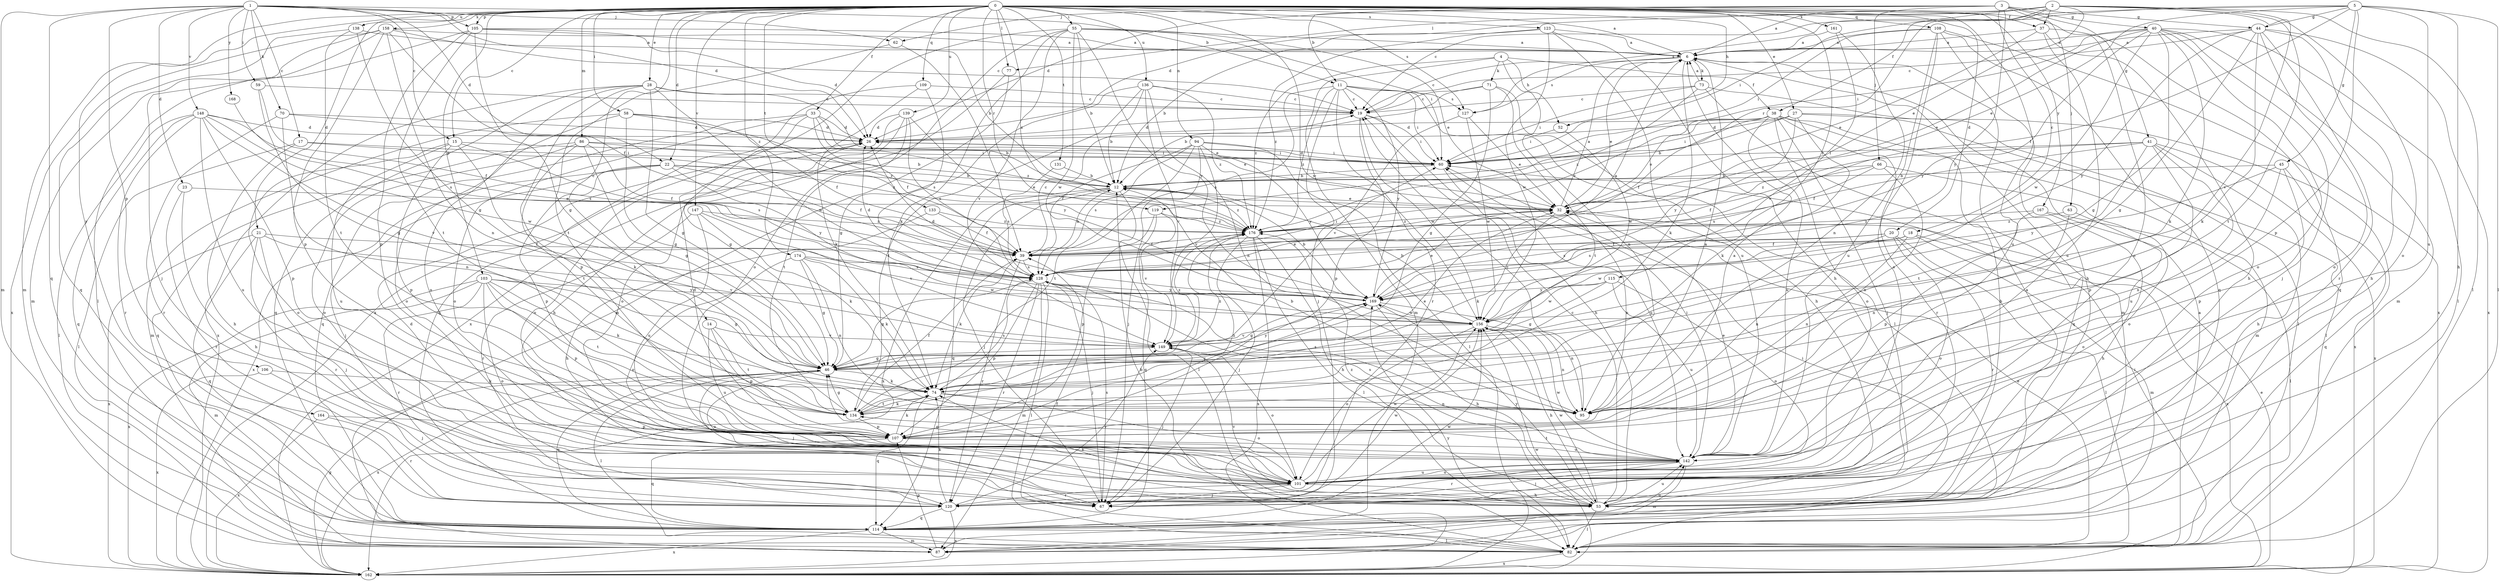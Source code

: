strict digraph  {
0;
1;
2;
3;
4;
5;
6;
11;
12;
14;
15;
17;
18;
19;
20;
21;
22;
23;
26;
27;
28;
32;
33;
37;
38;
39;
40;
41;
44;
45;
46;
52;
53;
55;
58;
59;
60;
62;
63;
66;
67;
70;
71;
73;
74;
77;
82;
86;
87;
94;
95;
101;
103;
105;
106;
107;
108;
109;
114;
115;
119;
120;
123;
127;
128;
131;
133;
134;
136;
138;
139;
142;
147;
148;
149;
156;
158;
161;
162;
164;
167;
168;
169;
174;
176;
0 -> 6  [label=a];
0 -> 14  [label=c];
0 -> 15  [label=c];
0 -> 20  [label=d];
0 -> 21  [label=d];
0 -> 22  [label=d];
0 -> 27  [label=e];
0 -> 28  [label=e];
0 -> 33  [label=f];
0 -> 37  [label=f];
0 -> 52  [label=h];
0 -> 55  [label=i];
0 -> 58  [label=i];
0 -> 77  [label=l];
0 -> 86  [label=m];
0 -> 87  [label=m];
0 -> 94  [label=n];
0 -> 101  [label=o];
0 -> 103  [label=p];
0 -> 105  [label=p];
0 -> 108  [label=q];
0 -> 109  [label=q];
0 -> 115  [label=r];
0 -> 119  [label=r];
0 -> 123  [label=s];
0 -> 127  [label=s];
0 -> 131  [label=t];
0 -> 133  [label=t];
0 -> 136  [label=u];
0 -> 138  [label=u];
0 -> 139  [label=u];
0 -> 142  [label=u];
0 -> 147  [label=v];
0 -> 156  [label=w];
0 -> 158  [label=x];
0 -> 161  [label=x];
0 -> 164  [label=y];
0 -> 167  [label=y];
0 -> 174  [label=z];
0 -> 176  [label=z];
1 -> 11  [label=b];
1 -> 15  [label=c];
1 -> 17  [label=c];
1 -> 22  [label=d];
1 -> 23  [label=d];
1 -> 26  [label=d];
1 -> 59  [label=i];
1 -> 62  [label=j];
1 -> 70  [label=k];
1 -> 87  [label=m];
1 -> 105  [label=p];
1 -> 106  [label=p];
1 -> 114  [label=q];
1 -> 148  [label=v];
1 -> 168  [label=y];
2 -> 6  [label=a];
2 -> 26  [label=d];
2 -> 32  [label=e];
2 -> 37  [label=f];
2 -> 38  [label=f];
2 -> 60  [label=i];
2 -> 77  [label=l];
2 -> 82  [label=l];
2 -> 101  [label=o];
2 -> 119  [label=r];
2 -> 134  [label=t];
2 -> 149  [label=v];
3 -> 11  [label=b];
3 -> 18  [label=c];
3 -> 26  [label=d];
3 -> 40  [label=g];
3 -> 41  [label=g];
3 -> 44  [label=g];
3 -> 62  [label=j];
3 -> 63  [label=j];
3 -> 66  [label=j];
3 -> 169  [label=y];
4 -> 38  [label=f];
4 -> 52  [label=h];
4 -> 71  [label=k];
4 -> 87  [label=m];
4 -> 95  [label=n];
4 -> 176  [label=z];
5 -> 19  [label=c];
5 -> 32  [label=e];
5 -> 39  [label=f];
5 -> 44  [label=g];
5 -> 45  [label=g];
5 -> 53  [label=h];
5 -> 82  [label=l];
5 -> 107  [label=p];
5 -> 127  [label=s];
5 -> 142  [label=u];
6 -> 19  [label=c];
6 -> 32  [label=e];
6 -> 73  [label=k];
6 -> 74  [label=k];
6 -> 87  [label=m];
6 -> 127  [label=s];
11 -> 19  [label=c];
11 -> 60  [label=i];
11 -> 67  [label=j];
11 -> 82  [label=l];
11 -> 120  [label=r];
11 -> 127  [label=s];
11 -> 128  [label=s];
11 -> 169  [label=y];
11 -> 176  [label=z];
12 -> 32  [label=e];
12 -> 67  [label=j];
12 -> 82  [label=l];
12 -> 114  [label=q];
12 -> 162  [label=x];
12 -> 176  [label=z];
14 -> 107  [label=p];
14 -> 134  [label=t];
14 -> 142  [label=u];
14 -> 149  [label=v];
15 -> 60  [label=i];
15 -> 74  [label=k];
15 -> 101  [label=o];
15 -> 107  [label=p];
15 -> 128  [label=s];
15 -> 142  [label=u];
17 -> 53  [label=h];
17 -> 60  [label=i];
17 -> 82  [label=l];
17 -> 176  [label=z];
18 -> 39  [label=f];
18 -> 87  [label=m];
18 -> 95  [label=n];
18 -> 128  [label=s];
18 -> 156  [label=w];
18 -> 162  [label=x];
19 -> 26  [label=d];
19 -> 53  [label=h];
19 -> 60  [label=i];
19 -> 107  [label=p];
19 -> 156  [label=w];
20 -> 39  [label=f];
20 -> 82  [label=l];
20 -> 95  [label=n];
20 -> 101  [label=o];
20 -> 120  [label=r];
20 -> 128  [label=s];
21 -> 39  [label=f];
21 -> 67  [label=j];
21 -> 114  [label=q];
21 -> 120  [label=r];
21 -> 149  [label=v];
21 -> 162  [label=x];
22 -> 12  [label=b];
22 -> 32  [label=e];
22 -> 39  [label=f];
22 -> 67  [label=j];
22 -> 107  [label=p];
22 -> 162  [label=x];
22 -> 169  [label=y];
23 -> 32  [label=e];
23 -> 53  [label=h];
23 -> 120  [label=r];
26 -> 60  [label=i];
26 -> 101  [label=o];
27 -> 12  [label=b];
27 -> 26  [label=d];
27 -> 60  [label=i];
27 -> 74  [label=k];
27 -> 82  [label=l];
27 -> 162  [label=x];
27 -> 169  [label=y];
28 -> 19  [label=c];
28 -> 32  [label=e];
28 -> 46  [label=g];
28 -> 101  [label=o];
28 -> 107  [label=p];
28 -> 114  [label=q];
28 -> 156  [label=w];
28 -> 162  [label=x];
32 -> 6  [label=a];
32 -> 74  [label=k];
32 -> 95  [label=n];
32 -> 176  [label=z];
33 -> 12  [label=b];
33 -> 26  [label=d];
33 -> 39  [label=f];
33 -> 46  [label=g];
33 -> 101  [label=o];
33 -> 114  [label=q];
33 -> 176  [label=z];
37 -> 6  [label=a];
37 -> 32  [label=e];
37 -> 53  [label=h];
37 -> 114  [label=q];
37 -> 142  [label=u];
38 -> 26  [label=d];
38 -> 32  [label=e];
38 -> 39  [label=f];
38 -> 67  [label=j];
38 -> 87  [label=m];
38 -> 101  [label=o];
38 -> 114  [label=q];
38 -> 120  [label=r];
38 -> 142  [label=u];
38 -> 176  [label=z];
39 -> 12  [label=b];
39 -> 19  [label=c];
39 -> 74  [label=k];
39 -> 120  [label=r];
39 -> 128  [label=s];
40 -> 6  [label=a];
40 -> 32  [label=e];
40 -> 46  [label=g];
40 -> 60  [label=i];
40 -> 67  [label=j];
40 -> 74  [label=k];
40 -> 82  [label=l];
40 -> 87  [label=m];
40 -> 101  [label=o];
40 -> 156  [label=w];
40 -> 169  [label=y];
41 -> 39  [label=f];
41 -> 53  [label=h];
41 -> 60  [label=i];
41 -> 107  [label=p];
41 -> 134  [label=t];
41 -> 142  [label=u];
41 -> 162  [label=x];
41 -> 176  [label=z];
44 -> 6  [label=a];
44 -> 19  [label=c];
44 -> 46  [label=g];
44 -> 53  [label=h];
44 -> 74  [label=k];
44 -> 101  [label=o];
44 -> 120  [label=r];
44 -> 162  [label=x];
44 -> 169  [label=y];
45 -> 12  [label=b];
45 -> 95  [label=n];
45 -> 107  [label=p];
45 -> 114  [label=q];
45 -> 169  [label=y];
46 -> 67  [label=j];
46 -> 74  [label=k];
46 -> 82  [label=l];
46 -> 101  [label=o];
46 -> 114  [label=q];
46 -> 162  [label=x];
46 -> 169  [label=y];
46 -> 176  [label=z];
52 -> 60  [label=i];
52 -> 156  [label=w];
53 -> 6  [label=a];
53 -> 19  [label=c];
53 -> 74  [label=k];
53 -> 82  [label=l];
53 -> 142  [label=u];
53 -> 149  [label=v];
53 -> 156  [label=w];
53 -> 169  [label=y];
53 -> 176  [label=z];
55 -> 6  [label=a];
55 -> 12  [label=b];
55 -> 32  [label=e];
55 -> 60  [label=i];
55 -> 74  [label=k];
55 -> 101  [label=o];
55 -> 149  [label=v];
55 -> 156  [label=w];
55 -> 162  [label=x];
55 -> 169  [label=y];
58 -> 26  [label=d];
58 -> 39  [label=f];
58 -> 46  [label=g];
58 -> 87  [label=m];
58 -> 101  [label=o];
58 -> 176  [label=z];
59 -> 19  [label=c];
59 -> 39  [label=f];
59 -> 46  [label=g];
60 -> 12  [label=b];
60 -> 26  [label=d];
60 -> 142  [label=u];
62 -> 39  [label=f];
62 -> 134  [label=t];
63 -> 95  [label=n];
63 -> 101  [label=o];
63 -> 176  [label=z];
66 -> 12  [label=b];
66 -> 39  [label=f];
66 -> 95  [label=n];
66 -> 101  [label=o];
66 -> 128  [label=s];
67 -> 128  [label=s];
70 -> 26  [label=d];
70 -> 32  [label=e];
70 -> 95  [label=n];
70 -> 120  [label=r];
71 -> 12  [label=b];
71 -> 19  [label=c];
71 -> 46  [label=g];
71 -> 53  [label=h];
71 -> 134  [label=t];
73 -> 6  [label=a];
73 -> 19  [label=c];
73 -> 53  [label=h];
73 -> 60  [label=i];
73 -> 82  [label=l];
73 -> 176  [label=z];
74 -> 32  [label=e];
74 -> 95  [label=n];
74 -> 101  [label=o];
74 -> 114  [label=q];
74 -> 128  [label=s];
74 -> 134  [label=t];
77 -> 87  [label=m];
77 -> 162  [label=x];
82 -> 6  [label=a];
82 -> 12  [label=b];
82 -> 32  [label=e];
82 -> 39  [label=f];
82 -> 162  [label=x];
86 -> 12  [label=b];
86 -> 39  [label=f];
86 -> 46  [label=g];
86 -> 60  [label=i];
86 -> 101  [label=o];
86 -> 114  [label=q];
86 -> 134  [label=t];
87 -> 60  [label=i];
87 -> 107  [label=p];
94 -> 39  [label=f];
94 -> 60  [label=i];
94 -> 67  [label=j];
94 -> 82  [label=l];
94 -> 128  [label=s];
94 -> 134  [label=t];
94 -> 149  [label=v];
94 -> 169  [label=y];
95 -> 6  [label=a];
95 -> 12  [label=b];
95 -> 19  [label=c];
95 -> 128  [label=s];
101 -> 46  [label=g];
101 -> 53  [label=h];
101 -> 67  [label=j];
101 -> 120  [label=r];
101 -> 142  [label=u];
101 -> 156  [label=w];
103 -> 46  [label=g];
103 -> 74  [label=k];
103 -> 87  [label=m];
103 -> 101  [label=o];
103 -> 107  [label=p];
103 -> 120  [label=r];
103 -> 134  [label=t];
103 -> 162  [label=x];
103 -> 169  [label=y];
105 -> 6  [label=a];
105 -> 12  [label=b];
105 -> 26  [label=d];
105 -> 46  [label=g];
105 -> 82  [label=l];
105 -> 107  [label=p];
105 -> 134  [label=t];
106 -> 67  [label=j];
106 -> 74  [label=k];
106 -> 162  [label=x];
107 -> 6  [label=a];
107 -> 26  [label=d];
107 -> 74  [label=k];
107 -> 114  [label=q];
107 -> 142  [label=u];
107 -> 176  [label=z];
108 -> 6  [label=a];
108 -> 53  [label=h];
108 -> 60  [label=i];
108 -> 101  [label=o];
108 -> 114  [label=q];
108 -> 142  [label=u];
108 -> 162  [label=x];
109 -> 19  [label=c];
109 -> 74  [label=k];
109 -> 114  [label=q];
109 -> 128  [label=s];
114 -> 82  [label=l];
114 -> 87  [label=m];
114 -> 142  [label=u];
114 -> 156  [label=w];
114 -> 162  [label=x];
115 -> 46  [label=g];
115 -> 101  [label=o];
115 -> 142  [label=u];
115 -> 156  [label=w];
115 -> 169  [label=y];
119 -> 107  [label=p];
119 -> 114  [label=q];
119 -> 149  [label=v];
119 -> 176  [label=z];
120 -> 26  [label=d];
120 -> 74  [label=k];
120 -> 114  [label=q];
120 -> 149  [label=v];
120 -> 156  [label=w];
120 -> 162  [label=x];
123 -> 6  [label=a];
123 -> 12  [label=b];
123 -> 53  [label=h];
123 -> 142  [label=u];
123 -> 156  [label=w];
123 -> 176  [label=z];
127 -> 32  [label=e];
127 -> 149  [label=v];
127 -> 156  [label=w];
128 -> 6  [label=a];
128 -> 26  [label=d];
128 -> 32  [label=e];
128 -> 46  [label=g];
128 -> 60  [label=i];
128 -> 67  [label=j];
128 -> 82  [label=l];
128 -> 87  [label=m];
128 -> 107  [label=p];
128 -> 120  [label=r];
128 -> 169  [label=y];
131 -> 12  [label=b];
131 -> 128  [label=s];
133 -> 39  [label=f];
133 -> 53  [label=h];
133 -> 176  [label=z];
134 -> 39  [label=f];
134 -> 46  [label=g];
134 -> 74  [label=k];
134 -> 107  [label=p];
134 -> 169  [label=y];
136 -> 12  [label=b];
136 -> 19  [label=c];
136 -> 46  [label=g];
136 -> 95  [label=n];
136 -> 134  [label=t];
136 -> 149  [label=v];
136 -> 176  [label=z];
138 -> 6  [label=a];
138 -> 46  [label=g];
138 -> 114  [label=q];
138 -> 134  [label=t];
139 -> 26  [label=d];
139 -> 53  [label=h];
139 -> 101  [label=o];
139 -> 128  [label=s];
139 -> 134  [label=t];
139 -> 169  [label=y];
142 -> 32  [label=e];
142 -> 60  [label=i];
142 -> 67  [label=j];
142 -> 87  [label=m];
142 -> 101  [label=o];
142 -> 120  [label=r];
142 -> 128  [label=s];
142 -> 134  [label=t];
142 -> 156  [label=w];
147 -> 74  [label=k];
147 -> 120  [label=r];
147 -> 142  [label=u];
147 -> 149  [label=v];
147 -> 176  [label=z];
148 -> 26  [label=d];
148 -> 82  [label=l];
148 -> 107  [label=p];
148 -> 114  [label=q];
148 -> 120  [label=r];
148 -> 128  [label=s];
148 -> 142  [label=u];
148 -> 149  [label=v];
148 -> 156  [label=w];
149 -> 46  [label=g];
149 -> 67  [label=j];
149 -> 101  [label=o];
149 -> 176  [label=z];
156 -> 12  [label=b];
156 -> 53  [label=h];
156 -> 95  [label=n];
156 -> 101  [label=o];
156 -> 149  [label=v];
158 -> 6  [label=a];
158 -> 19  [label=c];
158 -> 39  [label=f];
158 -> 67  [label=j];
158 -> 87  [label=m];
158 -> 95  [label=n];
158 -> 107  [label=p];
158 -> 162  [label=x];
161 -> 6  [label=a];
161 -> 95  [label=n];
161 -> 149  [label=v];
162 -> 32  [label=e];
162 -> 46  [label=g];
162 -> 60  [label=i];
162 -> 156  [label=w];
162 -> 169  [label=y];
164 -> 107  [label=p];
164 -> 120  [label=r];
164 -> 162  [label=x];
167 -> 53  [label=h];
167 -> 82  [label=l];
167 -> 107  [label=p];
167 -> 176  [label=z];
168 -> 128  [label=s];
169 -> 12  [label=b];
169 -> 26  [label=d];
169 -> 32  [label=e];
169 -> 46  [label=g];
169 -> 53  [label=h];
169 -> 95  [label=n];
169 -> 156  [label=w];
174 -> 46  [label=g];
174 -> 74  [label=k];
174 -> 95  [label=n];
174 -> 101  [label=o];
174 -> 128  [label=s];
174 -> 156  [label=w];
176 -> 39  [label=f];
176 -> 53  [label=h];
176 -> 67  [label=j];
176 -> 82  [label=l];
176 -> 162  [label=x];
}
